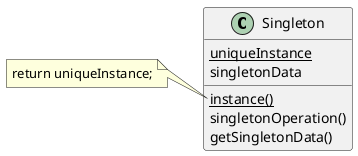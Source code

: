 @startuml
class Singleton{
    {static} uniqueInstance
    singletonData
    {static} instance()
    singletonOperation()
    getSingletonData()
}

note left of Singleton::instance 
    return uniqueInstance;
end note
@enduml